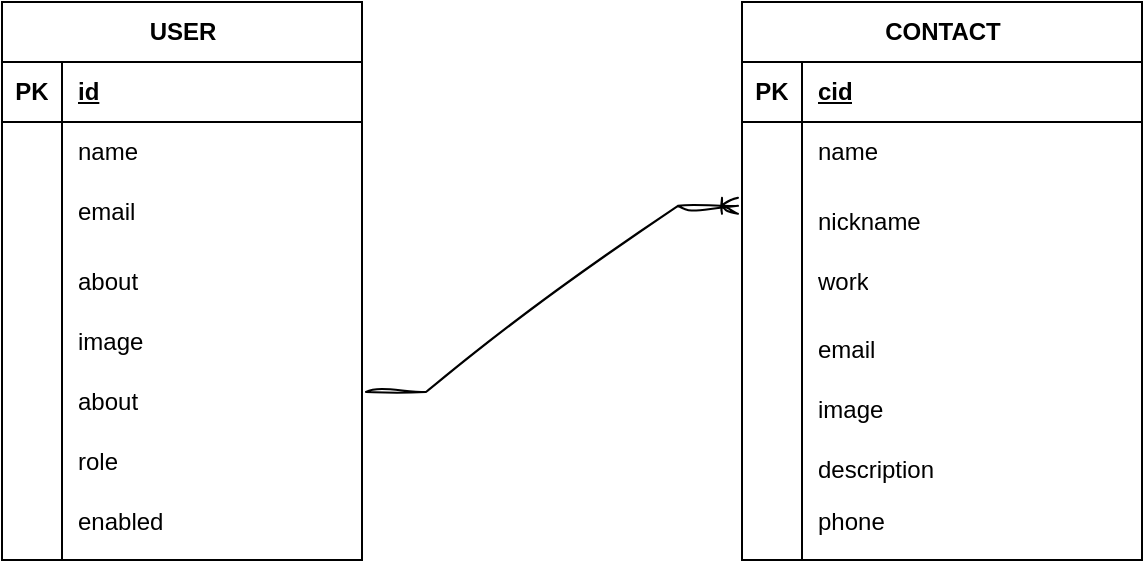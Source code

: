 <mxfile version="21.5.0" type="device">
  <diagram name="Page-1" id="0oouSHmMCa5x5Xbmjdg-">
    <mxGraphModel dx="1079" dy="764" grid="1" gridSize="9" guides="1" tooltips="1" connect="1" arrows="1" fold="1" page="1" pageScale="1" pageWidth="850" pageHeight="1100" background="#ffffff" math="0" shadow="0">
      <root>
        <mxCell id="0" />
        <mxCell id="1" parent="0" />
        <mxCell id="RhUoSrRQ7uITJRTW8quO-15" value="USER" style="shape=table;startSize=30;container=1;collapsible=1;childLayout=tableLayout;fixedRows=1;rowLines=0;fontStyle=1;align=center;resizeLast=1;html=1;" vertex="1" parent="1">
          <mxGeometry x="70" y="201" width="180" height="279" as="geometry">
            <mxRectangle x="70" y="201" width="70" height="30" as="alternateBounds" />
          </mxGeometry>
        </mxCell>
        <mxCell id="RhUoSrRQ7uITJRTW8quO-16" value="" style="shape=tableRow;horizontal=0;startSize=0;swimlaneHead=0;swimlaneBody=0;fillColor=none;collapsible=0;dropTarget=0;points=[[0,0.5],[1,0.5]];portConstraint=eastwest;top=0;left=0;right=0;bottom=1;" vertex="1" parent="RhUoSrRQ7uITJRTW8quO-15">
          <mxGeometry y="30" width="180" height="30" as="geometry" />
        </mxCell>
        <mxCell id="RhUoSrRQ7uITJRTW8quO-17" value="PK" style="shape=partialRectangle;connectable=0;fillColor=none;top=0;left=0;bottom=0;right=0;fontStyle=1;overflow=hidden;whiteSpace=wrap;html=1;" vertex="1" parent="RhUoSrRQ7uITJRTW8quO-16">
          <mxGeometry width="30" height="30" as="geometry">
            <mxRectangle width="30" height="30" as="alternateBounds" />
          </mxGeometry>
        </mxCell>
        <mxCell id="RhUoSrRQ7uITJRTW8quO-18" value="id" style="shape=partialRectangle;connectable=0;fillColor=none;top=0;left=0;bottom=0;right=0;align=left;spacingLeft=6;fontStyle=5;overflow=hidden;whiteSpace=wrap;html=1;" vertex="1" parent="RhUoSrRQ7uITJRTW8quO-16">
          <mxGeometry x="30" width="150" height="30" as="geometry">
            <mxRectangle width="150" height="30" as="alternateBounds" />
          </mxGeometry>
        </mxCell>
        <mxCell id="RhUoSrRQ7uITJRTW8quO-19" value="" style="shape=tableRow;horizontal=0;startSize=0;swimlaneHead=0;swimlaneBody=0;fillColor=none;collapsible=0;dropTarget=0;points=[[0,0.5],[1,0.5]];portConstraint=eastwest;top=0;left=0;right=0;bottom=0;" vertex="1" parent="RhUoSrRQ7uITJRTW8quO-15">
          <mxGeometry y="60" width="180" height="30" as="geometry" />
        </mxCell>
        <mxCell id="RhUoSrRQ7uITJRTW8quO-20" value="" style="shape=partialRectangle;connectable=0;fillColor=none;top=0;left=0;bottom=0;right=0;editable=1;overflow=hidden;whiteSpace=wrap;html=1;" vertex="1" parent="RhUoSrRQ7uITJRTW8quO-19">
          <mxGeometry width="30" height="30" as="geometry">
            <mxRectangle width="30" height="30" as="alternateBounds" />
          </mxGeometry>
        </mxCell>
        <mxCell id="RhUoSrRQ7uITJRTW8quO-21" value="name" style="shape=partialRectangle;connectable=0;fillColor=none;top=0;left=0;bottom=0;right=0;align=left;spacingLeft=6;overflow=hidden;whiteSpace=wrap;html=1;" vertex="1" parent="RhUoSrRQ7uITJRTW8quO-19">
          <mxGeometry x="30" width="150" height="30" as="geometry">
            <mxRectangle width="150" height="30" as="alternateBounds" />
          </mxGeometry>
        </mxCell>
        <mxCell id="RhUoSrRQ7uITJRTW8quO-22" value="" style="shape=tableRow;horizontal=0;startSize=0;swimlaneHead=0;swimlaneBody=0;fillColor=none;collapsible=0;dropTarget=0;points=[[0,0.5],[1,0.5]];portConstraint=eastwest;top=0;left=0;right=0;bottom=0;" vertex="1" parent="RhUoSrRQ7uITJRTW8quO-15">
          <mxGeometry y="90" width="180" height="30" as="geometry" />
        </mxCell>
        <mxCell id="RhUoSrRQ7uITJRTW8quO-23" value="" style="shape=partialRectangle;connectable=0;fillColor=none;top=0;left=0;bottom=0;right=0;editable=1;overflow=hidden;whiteSpace=wrap;html=1;" vertex="1" parent="RhUoSrRQ7uITJRTW8quO-22">
          <mxGeometry width="30" height="30" as="geometry">
            <mxRectangle width="30" height="30" as="alternateBounds" />
          </mxGeometry>
        </mxCell>
        <mxCell id="RhUoSrRQ7uITJRTW8quO-24" value="email" style="shape=partialRectangle;connectable=0;fillColor=none;top=0;left=0;bottom=0;right=0;align=left;spacingLeft=6;overflow=hidden;whiteSpace=wrap;html=1;" vertex="1" parent="RhUoSrRQ7uITJRTW8quO-22">
          <mxGeometry x="30" width="150" height="30" as="geometry">
            <mxRectangle width="150" height="30" as="alternateBounds" />
          </mxGeometry>
        </mxCell>
        <mxCell id="RhUoSrRQ7uITJRTW8quO-25" value="" style="shape=tableRow;horizontal=0;startSize=0;swimlaneHead=0;swimlaneBody=0;fillColor=none;collapsible=0;dropTarget=0;points=[[0,0.5],[1,0.5]];portConstraint=eastwest;top=0;left=0;right=0;bottom=0;" vertex="1" parent="RhUoSrRQ7uITJRTW8quO-15">
          <mxGeometry y="120" width="180" height="159" as="geometry" />
        </mxCell>
        <mxCell id="RhUoSrRQ7uITJRTW8quO-26" value="" style="shape=partialRectangle;connectable=0;fillColor=none;top=0;left=0;bottom=0;right=0;editable=1;overflow=hidden;whiteSpace=wrap;html=1;" vertex="1" parent="RhUoSrRQ7uITJRTW8quO-25">
          <mxGeometry width="30" height="159" as="geometry">
            <mxRectangle width="30" height="159" as="alternateBounds" />
          </mxGeometry>
        </mxCell>
        <mxCell id="RhUoSrRQ7uITJRTW8quO-27" value="" style="shape=partialRectangle;connectable=0;fillColor=none;top=0;left=0;bottom=0;right=0;align=left;spacingLeft=6;overflow=hidden;whiteSpace=wrap;html=1;" vertex="1" parent="RhUoSrRQ7uITJRTW8quO-25">
          <mxGeometry x="30" width="150" height="159" as="geometry">
            <mxRectangle width="150" height="159" as="alternateBounds" />
          </mxGeometry>
        </mxCell>
        <mxCell id="RhUoSrRQ7uITJRTW8quO-28" value="image" style="shape=partialRectangle;connectable=0;fillColor=none;top=0;left=0;bottom=0;right=0;align=left;spacingLeft=6;overflow=hidden;whiteSpace=wrap;html=1;" vertex="1" parent="1">
          <mxGeometry x="100" y="355.5" width="150" height="30" as="geometry">
            <mxRectangle width="150" height="30" as="alternateBounds" />
          </mxGeometry>
        </mxCell>
        <mxCell id="RhUoSrRQ7uITJRTW8quO-29" value="about" style="shape=partialRectangle;connectable=0;fillColor=none;top=0;left=0;bottom=0;right=0;align=left;spacingLeft=6;overflow=hidden;whiteSpace=wrap;html=1;" vertex="1" parent="1">
          <mxGeometry x="100" y="325.5" width="150" height="30" as="geometry">
            <mxRectangle width="150" height="30" as="alternateBounds" />
          </mxGeometry>
        </mxCell>
        <mxCell id="RhUoSrRQ7uITJRTW8quO-30" value="role" style="shape=partialRectangle;connectable=0;fillColor=none;top=0;left=0;bottom=0;right=0;align=left;spacingLeft=6;overflow=hidden;whiteSpace=wrap;html=1;" vertex="1" parent="1">
          <mxGeometry x="100" y="415.5" width="150" height="30" as="geometry">
            <mxRectangle width="150" height="30" as="alternateBounds" />
          </mxGeometry>
        </mxCell>
        <mxCell id="RhUoSrRQ7uITJRTW8quO-31" value="enabled" style="shape=partialRectangle;connectable=0;fillColor=none;top=0;left=0;bottom=0;right=0;align=left;spacingLeft=6;overflow=hidden;whiteSpace=wrap;html=1;" vertex="1" parent="1">
          <mxGeometry x="100" y="445.5" width="150" height="30" as="geometry">
            <mxRectangle width="150" height="30" as="alternateBounds" />
          </mxGeometry>
        </mxCell>
        <mxCell id="RhUoSrRQ7uITJRTW8quO-32" value="about" style="shape=partialRectangle;connectable=0;fillColor=none;top=0;left=0;bottom=0;right=0;align=left;spacingLeft=6;overflow=hidden;whiteSpace=wrap;html=1;" vertex="1" parent="1">
          <mxGeometry x="100" y="385.5" width="150" height="30" as="geometry">
            <mxRectangle width="150" height="30" as="alternateBounds" />
          </mxGeometry>
        </mxCell>
        <mxCell id="RhUoSrRQ7uITJRTW8quO-33" value="CONTACT" style="shape=table;startSize=30;container=1;collapsible=1;childLayout=tableLayout;fixedRows=1;rowLines=0;fontStyle=1;align=center;resizeLast=1;html=1;" vertex="1" parent="1">
          <mxGeometry x="440" y="201" width="200" height="279" as="geometry">
            <mxRectangle x="440" y="201" width="100" height="30" as="alternateBounds" />
          </mxGeometry>
        </mxCell>
        <mxCell id="RhUoSrRQ7uITJRTW8quO-34" value="" style="shape=tableRow;horizontal=0;startSize=0;swimlaneHead=0;swimlaneBody=0;fillColor=none;collapsible=0;dropTarget=0;points=[[0,0.5],[1,0.5]];portConstraint=eastwest;top=0;left=0;right=0;bottom=1;" vertex="1" parent="RhUoSrRQ7uITJRTW8quO-33">
          <mxGeometry y="30" width="200" height="30" as="geometry" />
        </mxCell>
        <mxCell id="RhUoSrRQ7uITJRTW8quO-35" value="PK" style="shape=partialRectangle;connectable=0;fillColor=none;top=0;left=0;bottom=0;right=0;fontStyle=1;overflow=hidden;whiteSpace=wrap;html=1;" vertex="1" parent="RhUoSrRQ7uITJRTW8quO-34">
          <mxGeometry width="30" height="30" as="geometry">
            <mxRectangle width="30" height="30" as="alternateBounds" />
          </mxGeometry>
        </mxCell>
        <mxCell id="RhUoSrRQ7uITJRTW8quO-36" value="cid" style="shape=partialRectangle;connectable=0;fillColor=none;top=0;left=0;bottom=0;right=0;align=left;spacingLeft=6;fontStyle=5;overflow=hidden;whiteSpace=wrap;html=1;" vertex="1" parent="RhUoSrRQ7uITJRTW8quO-34">
          <mxGeometry x="30" width="170" height="30" as="geometry">
            <mxRectangle width="170" height="30" as="alternateBounds" />
          </mxGeometry>
        </mxCell>
        <mxCell id="RhUoSrRQ7uITJRTW8quO-37" value="" style="shape=tableRow;horizontal=0;startSize=0;swimlaneHead=0;swimlaneBody=0;fillColor=none;collapsible=0;dropTarget=0;points=[[0,0.5],[1,0.5]];portConstraint=eastwest;top=0;left=0;right=0;bottom=0;" vertex="1" parent="RhUoSrRQ7uITJRTW8quO-33">
          <mxGeometry y="60" width="200" height="30" as="geometry" />
        </mxCell>
        <mxCell id="RhUoSrRQ7uITJRTW8quO-38" value="" style="shape=partialRectangle;connectable=0;fillColor=none;top=0;left=0;bottom=0;right=0;editable=1;overflow=hidden;whiteSpace=wrap;html=1;" vertex="1" parent="RhUoSrRQ7uITJRTW8quO-37">
          <mxGeometry width="30" height="30" as="geometry">
            <mxRectangle width="30" height="30" as="alternateBounds" />
          </mxGeometry>
        </mxCell>
        <mxCell id="RhUoSrRQ7uITJRTW8quO-39" value="name" style="shape=partialRectangle;connectable=0;fillColor=none;top=0;left=0;bottom=0;right=0;align=left;spacingLeft=6;overflow=hidden;whiteSpace=wrap;html=1;" vertex="1" parent="RhUoSrRQ7uITJRTW8quO-37">
          <mxGeometry x="30" width="170" height="30" as="geometry">
            <mxRectangle width="170" height="30" as="alternateBounds" />
          </mxGeometry>
        </mxCell>
        <mxCell id="RhUoSrRQ7uITJRTW8quO-40" value="" style="shape=tableRow;horizontal=0;startSize=0;swimlaneHead=0;swimlaneBody=0;fillColor=none;collapsible=0;dropTarget=0;points=[[0,0.5],[1,0.5]];portConstraint=eastwest;top=0;left=0;right=0;bottom=0;" vertex="1" parent="RhUoSrRQ7uITJRTW8quO-33">
          <mxGeometry y="90" width="200" height="189" as="geometry" />
        </mxCell>
        <mxCell id="RhUoSrRQ7uITJRTW8quO-41" value="" style="shape=partialRectangle;connectable=0;fillColor=none;top=0;left=0;bottom=0;right=0;editable=1;overflow=hidden;whiteSpace=wrap;html=1;" vertex="1" parent="RhUoSrRQ7uITJRTW8quO-40">
          <mxGeometry width="30" height="189" as="geometry">
            <mxRectangle width="30" height="189" as="alternateBounds" />
          </mxGeometry>
        </mxCell>
        <mxCell id="RhUoSrRQ7uITJRTW8quO-42" value="" style="shape=partialRectangle;connectable=0;fillColor=none;top=0;left=0;bottom=0;right=0;align=left;spacingLeft=6;overflow=hidden;whiteSpace=wrap;html=1;" vertex="1" parent="RhUoSrRQ7uITJRTW8quO-40">
          <mxGeometry x="30" width="170" height="189" as="geometry">
            <mxRectangle width="170" height="189" as="alternateBounds" />
          </mxGeometry>
        </mxCell>
        <mxCell id="RhUoSrRQ7uITJRTW8quO-46" value="nickname" style="shape=partialRectangle;connectable=0;fillColor=none;top=0;left=0;bottom=0;right=0;align=left;spacingLeft=6;overflow=hidden;whiteSpace=wrap;html=1;" vertex="1" parent="1">
          <mxGeometry x="470" y="295.5" width="170" height="30" as="geometry">
            <mxRectangle width="170" height="30" as="alternateBounds" />
          </mxGeometry>
        </mxCell>
        <mxCell id="RhUoSrRQ7uITJRTW8quO-47" value="work" style="shape=partialRectangle;connectable=0;fillColor=none;top=0;left=0;bottom=0;right=0;align=left;spacingLeft=6;overflow=hidden;whiteSpace=wrap;html=1;" vertex="1" parent="1">
          <mxGeometry x="470" y="325.5" width="170" height="30" as="geometry">
            <mxRectangle width="170" height="30" as="alternateBounds" />
          </mxGeometry>
        </mxCell>
        <mxCell id="RhUoSrRQ7uITJRTW8quO-48" value="email" style="shape=partialRectangle;connectable=0;fillColor=none;top=0;left=0;bottom=0;right=0;align=left;spacingLeft=6;overflow=hidden;whiteSpace=wrap;html=1;" vertex="1" parent="1">
          <mxGeometry x="470" y="360" width="170" height="30" as="geometry">
            <mxRectangle width="170" height="30" as="alternateBounds" />
          </mxGeometry>
        </mxCell>
        <mxCell id="RhUoSrRQ7uITJRTW8quO-49" value="image" style="shape=partialRectangle;connectable=0;fillColor=none;top=0;left=0;bottom=0;right=0;align=left;spacingLeft=6;overflow=hidden;whiteSpace=wrap;html=1;" vertex="1" parent="1">
          <mxGeometry x="470" y="390" width="170" height="30" as="geometry">
            <mxRectangle width="170" height="30" as="alternateBounds" />
          </mxGeometry>
        </mxCell>
        <mxCell id="RhUoSrRQ7uITJRTW8quO-50" value="description" style="shape=partialRectangle;connectable=0;fillColor=none;top=0;left=0;bottom=0;right=0;align=left;spacingLeft=6;overflow=hidden;whiteSpace=wrap;html=1;" vertex="1" parent="1">
          <mxGeometry x="470" y="420" width="170" height="30" as="geometry">
            <mxRectangle width="170" height="30" as="alternateBounds" />
          </mxGeometry>
        </mxCell>
        <mxCell id="RhUoSrRQ7uITJRTW8quO-51" value="phone" style="shape=partialRectangle;connectable=0;fillColor=none;top=0;left=0;bottom=0;right=0;align=left;spacingLeft=6;overflow=hidden;whiteSpace=wrap;html=1;" vertex="1" parent="1">
          <mxGeometry x="470" y="445.5" width="170" height="30" as="geometry">
            <mxRectangle width="170" height="30" as="alternateBounds" />
          </mxGeometry>
        </mxCell>
        <mxCell id="RhUoSrRQ7uITJRTW8quO-53" value="" style="edgeStyle=entityRelationEdgeStyle;fontSize=12;html=1;endArrow=ERoneToMany;rounded=0;sketch=1;hachureGap=4;jiggle=2;curveFitting=1;fontFamily=Architects Daughter;fontSource=https%3A%2F%2Ffonts.googleapis.com%2Fcss%3Ffamily%3DArchitects%2BDaughter;entryX=-0.01;entryY=0.063;entryDx=0;entryDy=0;entryPerimeter=0;" edge="1" parent="1" target="RhUoSrRQ7uITJRTW8quO-40">
          <mxGeometry width="100" height="100" relative="1" as="geometry">
            <mxPoint x="252" y="396" as="sourcePoint" />
            <mxPoint x="470" y="295.5" as="targetPoint" />
          </mxGeometry>
        </mxCell>
      </root>
    </mxGraphModel>
  </diagram>
</mxfile>
